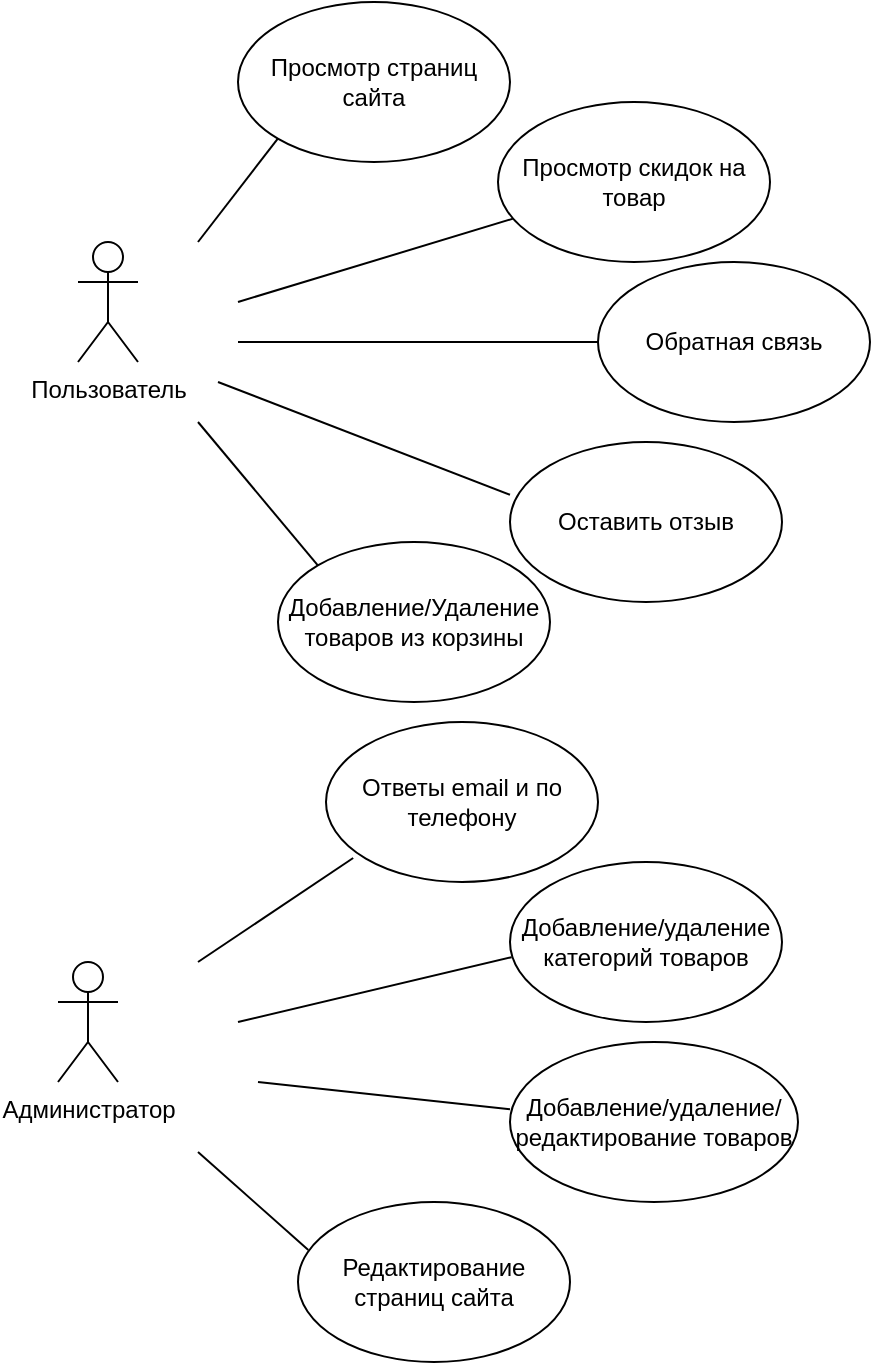 <mxfile version="20.8.3" type="device"><diagram id="vcteaEdIz4OWMb7EXGHS" name="Страница 1"><mxGraphModel dx="1009" dy="621" grid="1" gridSize="10" guides="1" tooltips="1" connect="1" arrows="1" fold="1" page="1" pageScale="1" pageWidth="827" pageHeight="1169" math="0" shadow="0"><root><mxCell id="0"/><mxCell id="1" parent="0"/><mxCell id="kZn7mXRe_uydSKhgilD3-1" value="Пользователь" style="shape=umlActor;verticalLabelPosition=bottom;verticalAlign=top;html=1;outlineConnect=0;" vertex="1" parent="1"><mxGeometry x="130" y="130" width="30" height="60" as="geometry"/></mxCell><mxCell id="kZn7mXRe_uydSKhgilD3-2" value="Администратор" style="shape=umlActor;verticalLabelPosition=bottom;verticalAlign=top;html=1;outlineConnect=0;" vertex="1" parent="1"><mxGeometry x="120" y="490" width="30" height="60" as="geometry"/></mxCell><mxCell id="kZn7mXRe_uydSKhgilD3-8" value="Просмотр страниц сайта" style="ellipse;whiteSpace=wrap;html=1;" vertex="1" parent="1"><mxGeometry x="210" y="10" width="136" height="80" as="geometry"/></mxCell><mxCell id="kZn7mXRe_uydSKhgilD3-9" value="Просмотр скидок на товар" style="ellipse;whiteSpace=wrap;html=1;" vertex="1" parent="1"><mxGeometry x="340" y="60" width="136" height="80" as="geometry"/></mxCell><mxCell id="kZn7mXRe_uydSKhgilD3-10" value="Оставить отзыв" style="ellipse;whiteSpace=wrap;html=1;" vertex="1" parent="1"><mxGeometry x="346" y="230" width="136" height="80" as="geometry"/></mxCell><mxCell id="kZn7mXRe_uydSKhgilD3-11" value="Обратная связь" style="ellipse;whiteSpace=wrap;html=1;" vertex="1" parent="1"><mxGeometry x="390" y="140" width="136" height="80" as="geometry"/></mxCell><mxCell id="kZn7mXRe_uydSKhgilD3-12" value="Добавление/Удаление товаров из корзины" style="ellipse;whiteSpace=wrap;html=1;" vertex="1" parent="1"><mxGeometry x="230" y="280" width="136" height="80" as="geometry"/></mxCell><mxCell id="kZn7mXRe_uydSKhgilD3-13" value="" style="endArrow=none;html=1;rounded=0;entryX=0;entryY=1;entryDx=0;entryDy=0;" edge="1" parent="1" target="kZn7mXRe_uydSKhgilD3-8"><mxGeometry width="50" height="50" relative="1" as="geometry"><mxPoint x="190" y="130" as="sourcePoint"/><mxPoint x="240" y="80" as="targetPoint"/></mxGeometry></mxCell><mxCell id="kZn7mXRe_uydSKhgilD3-14" value="" style="endArrow=none;html=1;rounded=0;entryX=0;entryY=0;entryDx=0;entryDy=0;" edge="1" parent="1" target="kZn7mXRe_uydSKhgilD3-12"><mxGeometry width="50" height="50" relative="1" as="geometry"><mxPoint x="190" y="220" as="sourcePoint"/><mxPoint x="240" y="170" as="targetPoint"/></mxGeometry></mxCell><mxCell id="kZn7mXRe_uydSKhgilD3-15" value="" style="endArrow=none;html=1;rounded=0;entryX=0;entryY=0.33;entryDx=0;entryDy=0;entryPerimeter=0;" edge="1" parent="1" target="kZn7mXRe_uydSKhgilD3-10"><mxGeometry width="50" height="50" relative="1" as="geometry"><mxPoint x="200" y="200" as="sourcePoint"/><mxPoint x="250" y="150" as="targetPoint"/></mxGeometry></mxCell><mxCell id="kZn7mXRe_uydSKhgilD3-16" value="" style="endArrow=none;html=1;rounded=0;entryX=0;entryY=0.5;entryDx=0;entryDy=0;" edge="1" parent="1" target="kZn7mXRe_uydSKhgilD3-11"><mxGeometry width="50" height="50" relative="1" as="geometry"><mxPoint x="210" y="180" as="sourcePoint"/><mxPoint x="260" y="130" as="targetPoint"/></mxGeometry></mxCell><mxCell id="kZn7mXRe_uydSKhgilD3-17" value="" style="endArrow=none;html=1;rounded=0;" edge="1" parent="1" target="kZn7mXRe_uydSKhgilD3-9"><mxGeometry width="50" height="50" relative="1" as="geometry"><mxPoint x="210" y="160" as="sourcePoint"/><mxPoint x="260" y="110" as="targetPoint"/></mxGeometry></mxCell><mxCell id="kZn7mXRe_uydSKhgilD3-18" value="Ответы email и по телефону" style="ellipse;whiteSpace=wrap;html=1;" vertex="1" parent="1"><mxGeometry x="254" y="370" width="136" height="80" as="geometry"/></mxCell><mxCell id="kZn7mXRe_uydSKhgilD3-19" value="Добавление/удаление категорий товаров" style="ellipse;whiteSpace=wrap;html=1;" vertex="1" parent="1"><mxGeometry x="346" y="440" width="136" height="80" as="geometry"/></mxCell><mxCell id="kZn7mXRe_uydSKhgilD3-20" value="Добавление/удаление/редактирование товаров" style="ellipse;whiteSpace=wrap;html=1;" vertex="1" parent="1"><mxGeometry x="346" y="530" width="144" height="80" as="geometry"/></mxCell><mxCell id="kZn7mXRe_uydSKhgilD3-22" value="Редактирование страниц сайта" style="ellipse;whiteSpace=wrap;html=1;" vertex="1" parent="1"><mxGeometry x="240" y="610" width="136" height="80" as="geometry"/></mxCell><mxCell id="kZn7mXRe_uydSKhgilD3-23" value="" style="endArrow=none;html=1;rounded=0;entryX=0.1;entryY=0.85;entryDx=0;entryDy=0;entryPerimeter=0;" edge="1" parent="1" target="kZn7mXRe_uydSKhgilD3-18"><mxGeometry width="50" height="50" relative="1" as="geometry"><mxPoint x="190" y="490" as="sourcePoint"/><mxPoint x="240" y="440" as="targetPoint"/></mxGeometry></mxCell><mxCell id="kZn7mXRe_uydSKhgilD3-24" value="" style="endArrow=none;html=1;rounded=0;entryX=0.006;entryY=0.595;entryDx=0;entryDy=0;entryPerimeter=0;" edge="1" parent="1" target="kZn7mXRe_uydSKhgilD3-19"><mxGeometry width="50" height="50" relative="1" as="geometry"><mxPoint x="210" y="520" as="sourcePoint"/><mxPoint x="260" y="470" as="targetPoint"/></mxGeometry></mxCell><mxCell id="kZn7mXRe_uydSKhgilD3-25" value="" style="endArrow=none;html=1;rounded=0;entryX=0;entryY=0.42;entryDx=0;entryDy=0;entryPerimeter=0;" edge="1" parent="1" target="kZn7mXRe_uydSKhgilD3-20"><mxGeometry width="50" height="50" relative="1" as="geometry"><mxPoint x="220" y="550" as="sourcePoint"/><mxPoint x="270" y="500" as="targetPoint"/></mxGeometry></mxCell><mxCell id="kZn7mXRe_uydSKhgilD3-26" value="" style="endArrow=none;html=1;rounded=0;entryX=0.038;entryY=0.3;entryDx=0;entryDy=0;entryPerimeter=0;" edge="1" parent="1" target="kZn7mXRe_uydSKhgilD3-22"><mxGeometry width="50" height="50" relative="1" as="geometry"><mxPoint x="190" y="585" as="sourcePoint"/><mxPoint x="240" y="535" as="targetPoint"/></mxGeometry></mxCell></root></mxGraphModel></diagram></mxfile>